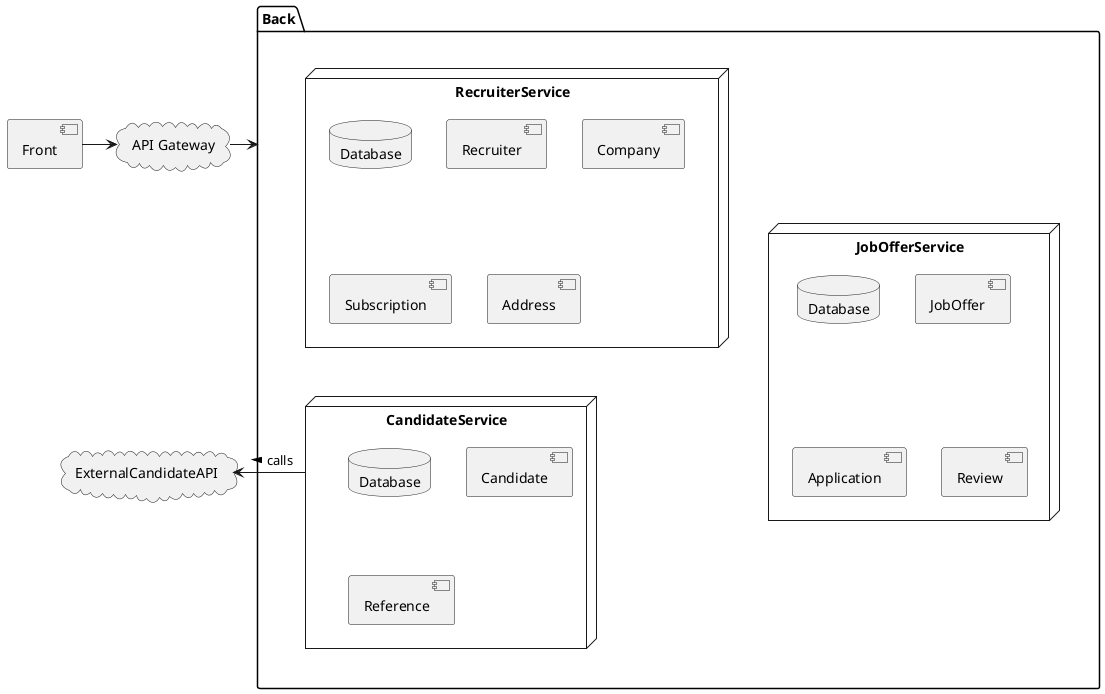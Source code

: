 @startuml
cloud "API Gateway" as gateway
component Front
package Back {
  node RecruiterService {
    database "Database" as RecruiterDatabase
    component Recruiter
    component Company
    component Subscription
    component Address
  }
  node JobOfferService {
    database "Database" as JobOfferDatabase
    component JobOffer
    component Application
    component Review
  }
  node CandidateService {
    database "Database" as CandidateDatabase
    component Candidate
    component Reference
  }
  JobOfferService -[hidden]u- RecruiterService
}

Front   -> gateway
gateway -> Back

cloud ExternalCandidateAPI

CandidateService -l-> ExternalCandidateAPI: > calls
@enduml